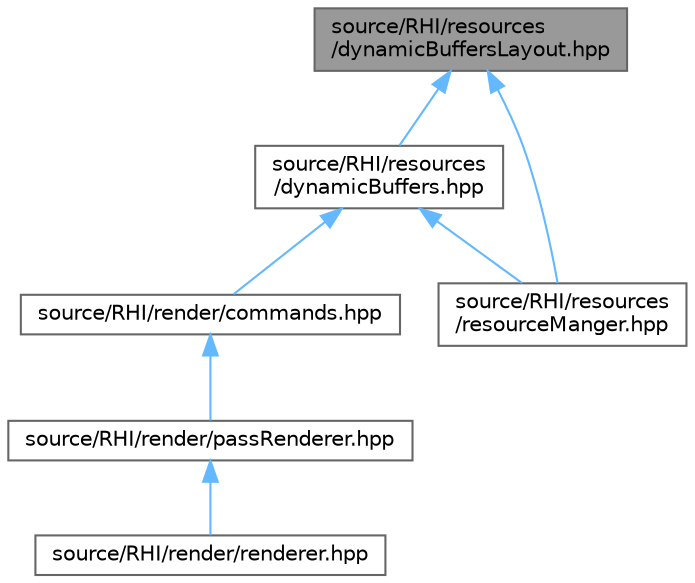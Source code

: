 digraph "source/RHI/resources/dynamicBuffersLayout.hpp"
{
 // LATEX_PDF_SIZE
  bgcolor="transparent";
  edge [fontname=Helvetica,fontsize=10,labelfontname=Helvetica,labelfontsize=10];
  node [fontname=Helvetica,fontsize=10,shape=box,height=0.2,width=0.4];
  Node1 [id="Node000001",label="source/RHI/resources\l/dynamicBuffersLayout.hpp",height=0.2,width=0.4,color="gray40", fillcolor="grey60", style="filled", fontcolor="black",tooltip="Defines the layout for dynamic buffers and their descriptor."];
  Node1 -> Node2 [id="edge1_Node000001_Node000002",dir="back",color="steelblue1",style="solid",tooltip=" "];
  Node2 [id="Node000002",label="source/RHI/resources\l/dynamicBuffers.hpp",height=0.2,width=0.4,color="grey40", fillcolor="white", style="filled",URL="$dynamic_buffers_8hpp.html",tooltip="Defines the DynamicBuffers resource and its descriptor."];
  Node2 -> Node3 [id="edge2_Node000002_Node000003",dir="back",color="steelblue1",style="solid",tooltip=" "];
  Node3 [id="Node000003",label="source/RHI/render/commands.hpp",height=0.2,width=0.4,color="grey40", fillcolor="white", style="filled",URL="$commands_8hpp.html",tooltip="Defines data structures and utilities for encoding and decoding GPU draw/dispatch commands."];
  Node3 -> Node4 [id="edge3_Node000003_Node000004",dir="back",color="steelblue1",style="solid",tooltip=" "];
  Node4 [id="Node000004",label="source/RHI/render/passRenderer.hpp",height=0.2,width=0.4,color="grey40", fillcolor="white", style="filled",URL="$pass_renderer_8hpp_source.html",tooltip=" "];
  Node4 -> Node5 [id="edge4_Node000004_Node000005",dir="back",color="steelblue1",style="solid",tooltip=" "];
  Node5 [id="Node000005",label="source/RHI/render/renderer.hpp",height=0.2,width=0.4,color="grey40", fillcolor="white", style="filled",URL="$renderer_8hpp.html",tooltip="Declares the Renderer interface for initializing, shutting down, and recording command buffers."];
  Node2 -> Node6 [id="edge5_Node000002_Node000006",dir="back",color="steelblue1",style="solid",tooltip=" "];
  Node6 [id="Node000006",label="source/RHI/resources\l/resourceManger.hpp",height=0.2,width=0.4,color="grey40", fillcolor="white", style="filled",URL="$resource_manger_8hpp_source.html",tooltip=" "];
  Node1 -> Node6 [id="edge6_Node000001_Node000006",dir="back",color="steelblue1",style="solid",tooltip=" "];
}
